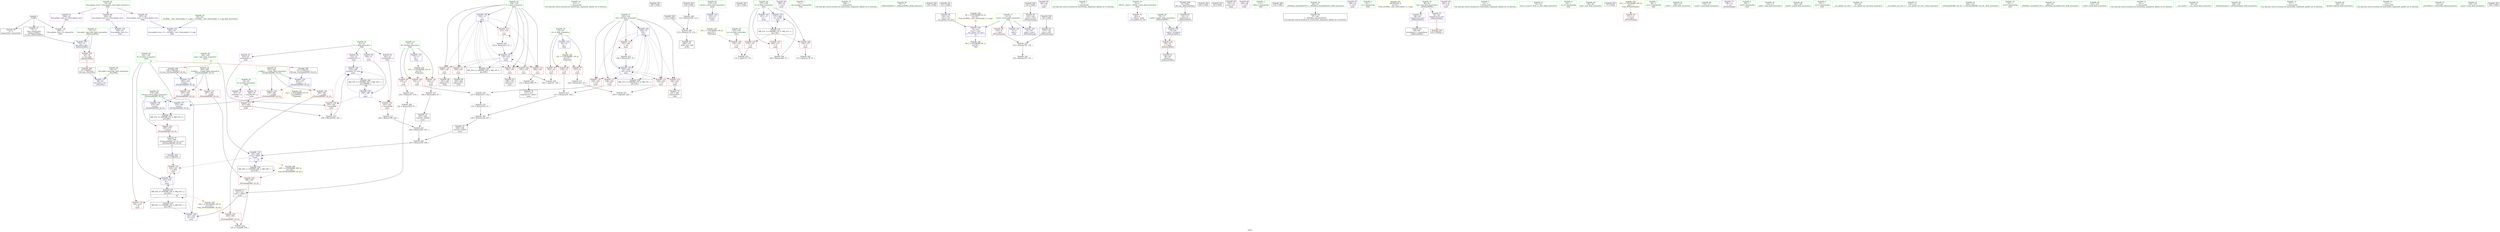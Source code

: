 digraph "SVFG" {
	label="SVFG";

	Node0x55ac16f78720 [shape=record,color=grey,label="{NodeID: 0\nNullPtr}"];
	Node0x55ac16f78720 -> Node0x55ac16f866f0[style=solid];
	Node0x55ac16f78720 -> Node0x55ac16f867f0[style=solid];
	Node0x55ac16f78720 -> Node0x55ac16f8b9f0[style=solid];
	Node0x55ac16f85060 [shape=record,color=red,label="{NodeID: 97\n227\<--14\n\<--A\nmain\n}"];
	Node0x55ac16f85060 -> Node0x55ac16f91670[style=solid];
	Node0x55ac16f82f70 [shape=record,color=green,label="{NodeID: 14\n137\<--1\n\<--dummyObj\nCan only get source location for instruction, argument, global var or function.}"];
	Node0x55ac16f85bc0 [shape=record,color=red,label="{NodeID: 111\n204\<--159\n\<--i\nmain\n}"];
	Node0x55ac16f85bc0 -> Node0x55ac16f871e0[style=solid];
	Node0x55ac16f83d70 [shape=record,color=green,label="{NodeID: 28\n66\<--67\nfmt.addr\<--fmt.addr_field_insensitive\n_Z3errPKcz\n}"];
	Node0x55ac16f83d70 -> Node0x55ac16f8baf0[style=solid];
	Node0x55ac16ce28d0 [shape=record,color=black,label="{NodeID: 291\n199 = PHI()\n}"];
	Node0x55ac16f908f0 [shape=record,color=grey,label="{NodeID: 208\n112 = Binary(109, 113, )\n}"];
	Node0x55ac16f908f0 -> Node0x55ac16f905f0[style=solid];
	Node0x55ac16f8b010 [shape=record,color=red,label="{NodeID: 125\n289\<--281\n\<--__a.addr\n_ZSt3minIdERKT_S2_S2_\n}"];
	Node0x55ac16f8b010 -> Node0x55ac16f8b420[style=solid];
	Node0x55ac16f84ab0 [shape=record,color=green,label="{NodeID: 42\n153\<--154\nretval\<--retval_field_insensitive\nmain\n}"];
	Node0x55ac16f84ab0 -> Node0x55ac16f8bf00[style=solid];
	Node0x55ac16fac2a0 [shape=record,color=black,label="{NodeID: 305\n181 = PHI()\n}"];
	Node0x55ac16f91df0 [shape=record,color=grey,label="{NodeID: 222\n249 = Binary(239, 248, )\n}"];
	Node0x55ac16f91df0 -> Node0x55ac16f8c580[style=solid];
	Node0x55ac16f8bc90 [shape=record,color=blue,label="{NodeID: 139\n78\<--75\nfmt.addr\<--fmt\n_Z6AssertbPKcz\n}"];
	Node0x55ac16f8bc90 -> Node0x55ac16f85540[style=dashed];
	Node0x55ac16f866f0 [shape=record,color=black,label="{NodeID: 56\n2\<--3\ndummyVal\<--dummyVal\n}"];
	Node0x55ac16f9b6c0 [shape=record,color=black,label="{NodeID: 236\nMR_23V_2 = PHI(MR_23V_4, MR_23V_1, )\npts\{160 \}\n}"];
	Node0x55ac16f9b6c0 -> Node0x55ac16f8c170[style=dashed];
	Node0x55ac16f8c7f0 [shape=record,color=blue,label="{NodeID: 153\n157\<--266\ntt\<--inc38\nmain\n}"];
	Node0x55ac16f8c7f0 -> Node0x55ac16f9b1c0[style=dashed];
	Node0x55ac16f872b0 [shape=record,color=black,label="{NodeID: 70\n211\<--210\nidxprom12\<--add11\nmain\n}"];
	Node0x55ac16f87e10 [shape=record,color=purple,label="{NodeID: 84\n168\<--24\n\<--.str.2\nmain\n}"];
	Node0x55ac16f7a5d0 [shape=record,color=green,label="{NodeID: 1\n7\<--1\n__dso_handle\<--dummyObj\nGlob }"];
	Node0x55ac16f85130 [shape=record,color=red,label="{NodeID: 98\n235\<--14\n\<--A\nmain\n}"];
	Node0x55ac16f85130 -> Node0x55ac16f911f0[style=solid];
	Node0x55ac16f83070 [shape=record,color=green,label="{NodeID: 15\n188\<--1\n\<--dummyObj\nCan only get source location for instruction, argument, global var or function.}"];
	Node0x55ac16f85c90 [shape=record,color=red,label="{NodeID: 112\n209\<--159\n\<--i\nmain\n}"];
	Node0x55ac16f85c90 -> Node0x55ac16f91af0[style=solid];
	Node0x55ac16f83e40 [shape=record,color=green,label="{NodeID: 29\n70\<--71\n_Z6AssertbPKcz\<--_Z6AssertbPKcz_field_insensitive\n}"];
	Node0x55ac16faafa0 [shape=record,color=black,label="{NodeID: 292\n251 = PHI(276, )\n}"];
	Node0x55ac16faafa0 -> Node0x55ac16f8ae70[style=solid];
	Node0x55ac16f90a70 [shape=record,color=grey,label="{NodeID: 209\n221 = Binary(220, 97, )\n}"];
	Node0x55ac16f90a70 -> Node0x55ac16f87380[style=solid];
	Node0x55ac16f8b0e0 [shape=record,color=red,label="{NodeID: 126\n296\<--281\n\<--__a.addr\n_ZSt3minIdERKT_S2_S2_\n}"];
	Node0x55ac16f8b0e0 -> Node0x55ac16f8cb30[style=solid];
	Node0x55ac16f84b80 [shape=record,color=green,label="{NodeID: 43\n155\<--156\ntn\<--tn_field_insensitive\nmain\n}"];
	Node0x55ac16f84b80 -> Node0x55ac16f85610[style=solid];
	Node0x55ac16fac370 [shape=record,color=black,label="{NodeID: 306\n185 = PHI()\n}"];
	Node0x55ac16f91f70 [shape=record,color=grey,label="{NodeID: 223\n135 = Binary(133, 134, )\n}"];
	Node0x55ac16f91f70 -> Node0x55ac16f920f0[style=solid];
	Node0x55ac16f8bd60 [shape=record,color=blue,label="{NodeID: 140\n8\<--124\nstart\<--conv\n__cxx_global_var_init.1\n|{<s0>19}}"];
	Node0x55ac16f8bd60:s0 -> Node0x55ac16fa1a70[style=dashed,color=blue];
	Node0x55ac16f867f0 [shape=record,color=black,label="{NodeID: 57\n75\<--3\nfmt\<--dummyVal\n_Z6AssertbPKcz\n1st arg _Z6AssertbPKcz }"];
	Node0x55ac16f867f0 -> Node0x55ac16f8bc90[style=solid];
	Node0x55ac16f9bbc0 [shape=record,color=black,label="{NodeID: 237\nMR_25V_2 = PHI(MR_25V_4, MR_25V_1, )\npts\{162 \}\n}"];
	Node0x55ac16f9bbc0 -> Node0x55ac16f8c3e0[style=dashed];
	Node0x55ac16f8c8c0 [shape=record,color=blue,label="{NodeID: 154\n281\<--277\n__a.addr\<--__a\n_ZSt3minIdERKT_S2_S2_\n}"];
	Node0x55ac16f8c8c0 -> Node0x55ac16f8b010[style=dashed];
	Node0x55ac16f8c8c0 -> Node0x55ac16f8b0e0[style=dashed];
	Node0x55ac16f87380 [shape=record,color=black,label="{NodeID: 71\n222\<--221\nconv\<--add15\nmain\n}"];
	Node0x55ac16f87380 -> Node0x55ac16f8c3e0[style=solid];
	Node0x55ac16f9e2f0 [shape=record,color=yellow,style=double,label="{NodeID: 251\n31V_1 = ENCHI(MR_31V_0)\npts\{200000 \}\nFun[main]}"];
	Node0x55ac16f9e2f0 -> Node0x55ac16f8acd0[style=dashed];
	Node0x55ac16f87ee0 [shape=record,color=purple,label="{NodeID: 85\n180\<--26\n\<--.str.3\nmain\n}"];
	Node0x55ac16f81ea0 [shape=record,color=green,label="{NodeID: 2\n9\<--1\n\<--dummyObj\nCan only get source location for instruction, argument, global var or function.}"];
	Node0x55ac16f85200 [shape=record,color=red,label="{NodeID: 99\n219\<--17\n\<--B\nmain\n}"];
	Node0x55ac16f85200 -> Node0x55ac16f90bf0[style=solid];
	Node0x55ac16f83170 [shape=record,color=green,label="{NodeID: 16\n4\<--6\n_ZStL8__ioinit\<--_ZStL8__ioinit_field_insensitive\nGlob }"];
	Node0x55ac16f83170 -> Node0x55ac16f87790[style=solid];
	Node0x55ac16f85d60 [shape=record,color=red,label="{NodeID: 113\n215\<--159\n\<--i\nmain\n}"];
	Node0x55ac16f85d60 -> Node0x55ac16f90770[style=solid];
	Node0x55ac16f83f40 [shape=record,color=green,label="{NodeID: 30\n76\<--77\nf.addr\<--f.addr_field_insensitive\n_Z6AssertbPKcz\n}"];
	Node0x55ac16f83f40 -> Node0x55ac16f85470[style=solid];
	Node0x55ac16f83f40 -> Node0x55ac16f8bbc0[style=solid];
	Node0x55ac16fab190 [shape=record,color=black,label="{NodeID: 293\n263 = PHI()\n}"];
	Node0x55ac16f90bf0 [shape=record,color=grey,label="{NodeID: 210\n220 = Binary(97, 219, )\n}"];
	Node0x55ac16f90bf0 -> Node0x55ac16f90a70[style=solid];
	Node0x55ac16f8b1b0 [shape=record,color=red,label="{NodeID: 127\n287\<--283\n\<--__b.addr\n_ZSt3minIdERKT_S2_S2_\n}"];
	Node0x55ac16f8b1b0 -> Node0x55ac16f8b350[style=solid];
	Node0x55ac16f84c50 [shape=record,color=green,label="{NodeID: 44\n157\<--158\ntt\<--tt_field_insensitive\nmain\n}"];
	Node0x55ac16f84c50 -> Node0x55ac16f856e0[style=solid];
	Node0x55ac16f84c50 -> Node0x55ac16f857b0[style=solid];
	Node0x55ac16f84c50 -> Node0x55ac16f85880[style=solid];
	Node0x55ac16f84c50 -> Node0x55ac16f8bfd0[style=solid];
	Node0x55ac16f84c50 -> Node0x55ac16f8c7f0[style=solid];
	Node0x55ac16fac470 [shape=record,color=black,label="{NodeID: 307\n46 = PHI()\n}"];
	Node0x55ac16f920f0 [shape=record,color=grey,label="{NodeID: 224\n136 = Binary(135, 137, )\n}"];
	Node0x55ac16f8be30 [shape=record,color=blue,label="{NodeID: 141\n8\<--143\nstart\<--conv3\n_Z9TimeStampv\n}"];
	Node0x55ac16f868c0 [shape=record,color=black,label="{NodeID: 58\n152\<--15\nmain_ret\<--\nmain\n}"];
	Node0x55ac16f9c0c0 [shape=record,color=black,label="{NodeID: 238\nMR_27V_2 = PHI(MR_27V_4, MR_27V_1, )\npts\{164 \}\n}"];
	Node0x55ac16f9c0c0 -> Node0x55ac16f8c4b0[style=dashed];
	Node0x55ac16f8c990 [shape=record,color=blue,label="{NodeID: 155\n283\<--278\n__b.addr\<--__b\n_ZSt3minIdERKT_S2_S2_\n}"];
	Node0x55ac16f8c990 -> Node0x55ac16f8b1b0[style=dashed];
	Node0x55ac16f8c990 -> Node0x55ac16f8b280[style=dashed];
	Node0x55ac16f87450 [shape=record,color=black,label="{NodeID: 72\n239\<--238\nconv24\<--add23\nmain\n}"];
	Node0x55ac16f87450 -> Node0x55ac16f91df0[style=solid];
	Node0x55ac16f87fb0 [shape=record,color=purple,label="{NodeID: 86\n184\<--28\n\<--.str.4\nmain\n}"];
	Node0x55ac16f81f30 [shape=record,color=green,label="{NodeID: 3\n11\<--1\nstderr\<--dummyObj\nGlob }"];
	Node0x55ac16f852d0 [shape=record,color=red,label="{NodeID: 100\n231\<--17\n\<--B\nmain\n}"];
	Node0x55ac16f852d0 -> Node0x55ac16f917f0[style=solid];
	Node0x55ac16f83270 [shape=record,color=green,label="{NodeID: 17\n8\<--10\nstart\<--start_field_insensitive\nGlob }"];
	Node0x55ac16f83270 -> Node0x55ac16f886c0[style=solid];
	Node0x55ac16f83270 -> Node0x55ac16f8b4f0[style=solid];
	Node0x55ac16f83270 -> Node0x55ac16f8bd60[style=solid];
	Node0x55ac16f83270 -> Node0x55ac16f8be30[style=solid];
	Node0x55ac16f85e30 [shape=record,color=red,label="{NodeID: 114\n261\<--161\n\<--R\nmain\n}"];
	Node0x55ac16f84010 [shape=record,color=green,label="{NodeID: 31\n78\<--79\nfmt.addr\<--fmt.addr_field_insensitive\n_Z6AssertbPKcz\n}"];
	Node0x55ac16f84010 -> Node0x55ac16f85540[style=solid];
	Node0x55ac16f84010 -> Node0x55ac16f8bc90[style=solid];
	Node0x55ac16fab260 [shape=record,color=black,label="{NodeID: 294\n65 = PHI(93, )\n0th arg _Z3errPKcz }"];
	Node0x55ac16fab260 -> Node0x55ac16f8baf0[style=solid];
	Node0x55ac16f90d70 [shape=record,color=grey,label="{NodeID: 211\n244 = Binary(188, 243, )\n}"];
	Node0x55ac16f90d70 -> Node0x55ac16f91c70[style=solid];
	Node0x55ac16f8b280 [shape=record,color=red,label="{NodeID: 128\n293\<--283\n\<--__b.addr\n_ZSt3minIdERKT_S2_S2_\n}"];
	Node0x55ac16f8b280 -> Node0x55ac16f8ca60[style=solid];
	Node0x55ac16f84d20 [shape=record,color=green,label="{NodeID: 45\n159\<--160\ni\<--i_field_insensitive\nmain\n}"];
	Node0x55ac16f84d20 -> Node0x55ac16f85950[style=solid];
	Node0x55ac16f84d20 -> Node0x55ac16f85a20[style=solid];
	Node0x55ac16f84d20 -> Node0x55ac16f85af0[style=solid];
	Node0x55ac16f84d20 -> Node0x55ac16f85bc0[style=solid];
	Node0x55ac16f84d20 -> Node0x55ac16f85c90[style=solid];
	Node0x55ac16f84d20 -> Node0x55ac16f85d60[style=solid];
	Node0x55ac16f84d20 -> Node0x55ac16f8c170[style=solid];
	Node0x55ac16f84d20 -> Node0x55ac16f8c310[style=solid];
	Node0x55ac16fac570 [shape=record,color=black,label="{NodeID: 308\n139 = PHI()\n}"];
	Node0x55ac16f92270 [shape=record,color=grey,label="{NodeID: 225\n176 = cmp(174, 175, )\n}"];
	Node0x55ac16f8bf00 [shape=record,color=blue,label="{NodeID: 142\n153\<--15\nretval\<--\nmain\n}"];
	Node0x55ac16f86990 [shape=record,color=black,label="{NodeID: 59\n47\<--48\n\<--_ZNSt8ios_base4InitD1Ev\nCan only get source location for instruction, argument, global var or function.}"];
	Node0x55ac16f9c5c0 [shape=record,color=black,label="{NodeID: 239\nMR_29V_2 = PHI(MR_29V_3, MR_29V_1, )\npts\{166 \}\n}"];
	Node0x55ac16f9c5c0 -> Node0x55ac16f8c580[style=dashed];
	Node0x55ac16f9c5c0 -> Node0x55ac16f9c5c0[style=dashed];
	Node0x55ac16f8ca60 [shape=record,color=blue,label="{NodeID: 156\n279\<--293\nretval\<--\n_ZSt3minIdERKT_S2_S2_\n}"];
	Node0x55ac16f8ca60 -> Node0x55ac16f9acc0[style=dashed];
	Node0x55ac16f87520 [shape=record,color=black,label="{NodeID: 73\n241\<--240\nidxprom25\<--\nmain\n}"];
	Node0x55ac16f88080 [shape=record,color=purple,label="{NodeID: 87\n198\<--30\n\<--.str.5\nmain\n}"];
	Node0x55ac16f81fc0 [shape=record,color=green,label="{NodeID: 4\n12\<--1\n.str\<--dummyObj\nGlob }"];
	Node0x55ac16f853a0 [shape=record,color=red,label="{NodeID: 101\n245\<--17\n\<--B\nmain\n}"];
	Node0x55ac16f853a0 -> Node0x55ac16f91070[style=solid];
	Node0x55ac16f83370 [shape=record,color=green,label="{NodeID: 18\n14\<--16\nA\<--A_field_insensitive\nGlob }"];
	Node0x55ac16f83370 -> Node0x55ac16f84f90[style=solid];
	Node0x55ac16f83370 -> Node0x55ac16f85060[style=solid];
	Node0x55ac16f83370 -> Node0x55ac16f85130[style=solid];
	Node0x55ac16f83370 -> Node0x55ac16f8b5f0[style=solid];
	Node0x55ac16fa1130 [shape=record,color=yellow,style=double,label="{NodeID: 281\nRETMU(8V_2)\npts\{10 \}\nFun[_GLOBAL__sub_I_Burunduk1_0_1.cpp]}"];
	Node0x55ac16f85f00 [shape=record,color=red,label="{NodeID: 115\n226\<--163\n\<--i16\nmain\n}"];
	Node0x55ac16f85f00 -> Node0x55ac16f92570[style=solid];
	Node0x55ac16f840e0 [shape=record,color=green,label="{NodeID: 32\n80\<--81\nlist\<--list_field_insensitive\n_Z6AssertbPKcz\n}"];
	Node0x55ac16f840e0 -> Node0x55ac16f88520[style=solid];
	Node0x55ac16f840e0 -> Node0x55ac16f885f0[style=solid];
	Node0x55ac16fab390 [shape=record,color=black,label="{NodeID: 295\n64 = PHI(94, )\n}"];
	Node0x55ac16f90ef0 [shape=record,color=grey,label="{NodeID: 212\n208 = Binary(203, 207, )\n}"];
	Node0x55ac16f90ef0 -> Node0x55ac16f8c240[style=solid];
	Node0x55ac16f8b350 [shape=record,color=red,label="{NodeID: 129\n288\<--287\n\<--\n_ZSt3minIdERKT_S2_S2_\n}"];
	Node0x55ac16f8b350 -> Node0x55ac16f926f0[style=solid];
	Node0x55ac16f84df0 [shape=record,color=green,label="{NodeID: 46\n161\<--162\nR\<--R_field_insensitive\nmain\n|{|<s3>16}}"];
	Node0x55ac16f84df0 -> Node0x55ac16f85e30[style=solid];
	Node0x55ac16f84df0 -> Node0x55ac16f8c3e0[style=solid];
	Node0x55ac16f84df0 -> Node0x55ac16f8c650[style=solid];
	Node0x55ac16f84df0:s3 -> Node0x55ac16fab640[style=solid,color=red];
	Node0x55ac16fac6c0 [shape=record,color=black,label="{NodeID: 309\n142 = PHI()\n}"];
	Node0x55ac16fac6c0 -> Node0x55ac16f86f70[style=solid];
	Node0x55ac16f923f0 [shape=record,color=grey,label="{NodeID: 226\n193 = cmp(191, 192, )\n}"];
	Node0x55ac16f8bfd0 [shape=record,color=blue,label="{NodeID: 143\n157\<--15\ntt\<--\nmain\n}"];
	Node0x55ac16f8bfd0 -> Node0x55ac16f9b1c0[style=dashed];
	Node0x55ac16f86a90 [shape=record,color=black,label="{NodeID: 60\n82\<--74\nfrombool\<--f\n_Z6AssertbPKcz\n}"];
	Node0x55ac16f86a90 -> Node0x55ac16f8bbc0[style=solid];
	Node0x55ac16f9cac0 [shape=record,color=black,label="{NodeID: 240\nMR_33V_2 = PHI(MR_33V_4, MR_33V_1, )\npts\{230000 \}\n}"];
	Node0x55ac16f9cac0 -> Node0x55ac16f8c0a0[style=dashed];
	Node0x55ac16f8cb30 [shape=record,color=blue,label="{NodeID: 157\n279\<--296\nretval\<--\n_ZSt3minIdERKT_S2_S2_\n}"];
	Node0x55ac16f8cb30 -> Node0x55ac16f9acc0[style=dashed];
	Node0x55ac16f875f0 [shape=record,color=black,label="{NodeID: 74\n247\<--246\nconv29\<--add28\nmain\n}"];
	Node0x55ac16f875f0 -> Node0x55ac16f91c70[style=solid];
	Node0x55ac16f88150 [shape=record,color=purple,label="{NodeID: 88\n262\<--32\n\<--.str.6\nmain\n}"];
	Node0x55ac16f82050 [shape=record,color=green,label="{NodeID: 5\n15\<--1\n\<--dummyObj\nCan only get source location for instruction, argument, global var or function.}"];
	Node0x55ac16f85470 [shape=record,color=red,label="{NodeID: 102\n85\<--76\n\<--f.addr\n_Z6AssertbPKcz\n}"];
	Node0x55ac16f85470 -> Node0x55ac16f86b60[style=solid];
	Node0x55ac16f83470 [shape=record,color=green,label="{NodeID: 19\n17\<--18\nB\<--B_field_insensitive\nGlob }"];
	Node0x55ac16f83470 -> Node0x55ac16f85200[style=solid];
	Node0x55ac16f83470 -> Node0x55ac16f852d0[style=solid];
	Node0x55ac16f83470 -> Node0x55ac16f853a0[style=solid];
	Node0x55ac16f83470 -> Node0x55ac16f8b6f0[style=solid];
	Node0x55ac16f8a8c0 [shape=record,color=red,label="{NodeID: 116\n232\<--163\n\<--i16\nmain\n}"];
	Node0x55ac16f8a8c0 -> Node0x55ac16f917f0[style=solid];
	Node0x55ac16f841b0 [shape=record,color=green,label="{NodeID: 33\n91\<--92\nllvm.va_start\<--llvm.va_start_field_insensitive\n}"];
	Node0x55ac16fab4a0 [shape=record,color=black,label="{NodeID: 296\n74 = PHI()\n0th arg _Z6AssertbPKcz }"];
	Node0x55ac16fab4a0 -> Node0x55ac16f86a90[style=solid];
	Node0x55ac16f91070 [shape=record,color=grey,label="{NodeID: 213\n246 = Binary(245, 97, )\n}"];
	Node0x55ac16f91070 -> Node0x55ac16f875f0[style=solid];
	Node0x55ac16f8b420 [shape=record,color=red,label="{NodeID: 130\n290\<--289\n\<--\n_ZSt3minIdERKT_S2_S2_\n}"];
	Node0x55ac16f8b420 -> Node0x55ac16f926f0[style=solid];
	Node0x55ac16f84ec0 [shape=record,color=green,label="{NodeID: 47\n163\<--164\ni16\<--i16_field_insensitive\nmain\n}"];
	Node0x55ac16f84ec0 -> Node0x55ac16f85f00[style=solid];
	Node0x55ac16f84ec0 -> Node0x55ac16f8a8c0[style=solid];
	Node0x55ac16f84ec0 -> Node0x55ac16f8a990[style=solid];
	Node0x55ac16f84ec0 -> Node0x55ac16f8aa60[style=solid];
	Node0x55ac16f84ec0 -> Node0x55ac16f8ab30[style=solid];
	Node0x55ac16f84ec0 -> Node0x55ac16f8c4b0[style=solid];
	Node0x55ac16f84ec0 -> Node0x55ac16f8c720[style=solid];
	Node0x55ac16f92570 [shape=record,color=grey,label="{NodeID: 227\n229 = cmp(226, 228, )\n}"];
	Node0x55ac16f8c0a0 [shape=record,color=blue,label="{NodeID: 144\n186\<--188\n\<--\nmain\n}"];
	Node0x55ac16f8c0a0 -> Node0x55ac16f8ac00[style=dashed];
	Node0x55ac16f8c0a0 -> Node0x55ac16f8ada0[style=dashed];
	Node0x55ac16f8c0a0 -> Node0x55ac16f8c240[style=dashed];
	Node0x55ac16f8c0a0 -> Node0x55ac16f9cac0[style=dashed];
	Node0x55ac16f86b60 [shape=record,color=black,label="{NodeID: 61\n86\<--85\ntobool\<--\n_Z6AssertbPKcz\n}"];
	Node0x55ac16f876c0 [shape=record,color=black,label="{NodeID: 75\n276\<--299\n_ZSt3minIdERKT_S2_S2__ret\<--\n_ZSt3minIdERKT_S2_S2_\n|{<s0>16}}"];
	Node0x55ac16f876c0:s0 -> Node0x55ac16faafa0[style=solid,color=blue];
	Node0x55ac16f88220 [shape=record,color=purple,label="{NodeID: 89\n306\<--34\nllvm.global_ctors_0\<--llvm.global_ctors\nGlob }"];
	Node0x55ac16f88220 -> Node0x55ac16f8b7f0[style=solid];
	Node0x55ac16f82890 [shape=record,color=green,label="{NodeID: 6\n24\<--1\n.str.2\<--dummyObj\nGlob }"];
	Node0x55ac16f85540 [shape=record,color=red,label="{NodeID: 103\n93\<--78\n\<--fmt.addr\n_Z6AssertbPKcz\n|{<s0>4}}"];
	Node0x55ac16f85540:s0 -> Node0x55ac16fab260[style=solid,color=red];
	Node0x55ac16f83570 [shape=record,color=green,label="{NodeID: 20\n19\<--20\np\<--p_field_insensitive\nGlob }"];
	Node0x55ac16f83570 -> Node0x55ac16f87930[style=solid];
	Node0x55ac16f83570 -> Node0x55ac16f87a00[style=solid];
	Node0x55ac16f8a990 [shape=record,color=red,label="{NodeID: 117\n236\<--163\n\<--i16\nmain\n}"];
	Node0x55ac16f8a990 -> Node0x55ac16f911f0[style=solid];
	Node0x55ac16f842b0 [shape=record,color=green,label="{NodeID: 34\n98\<--99\nexit\<--exit_field_insensitive\n}"];
	Node0x55ac16fab570 [shape=record,color=black,label="{NodeID: 297\n73 = PHI()\n}"];
	Node0x55ac16f911f0 [shape=record,color=grey,label="{NodeID: 214\n237 = Binary(235, 236, )\n}"];
	Node0x55ac16f911f0 -> Node0x55ac16f914f0[style=solid];
	Node0x55ac16f8b4f0 [shape=record,color=blue,label="{NodeID: 131\n8\<--9\nstart\<--\nGlob }"];
	Node0x55ac16f85fb0 [shape=record,color=green,label="{NodeID: 48\n165\<--166\ntmp\<--tmp_field_insensitive\nmain\n|{|<s1>16}}"];
	Node0x55ac16f85fb0 -> Node0x55ac16f8c580[style=solid];
	Node0x55ac16f85fb0:s1 -> Node0x55ac16fab810[style=solid,color=red];
	Node0x55ac16f926f0 [shape=record,color=grey,label="{NodeID: 228\n291 = cmp(288, 290, )\n}"];
	Node0x55ac16f8c170 [shape=record,color=blue,label="{NodeID: 145\n159\<--15\ni\<--\nmain\n}"];
	Node0x55ac16f8c170 -> Node0x55ac16f85950[style=dashed];
	Node0x55ac16f8c170 -> Node0x55ac16f85a20[style=dashed];
	Node0x55ac16f8c170 -> Node0x55ac16f85af0[style=dashed];
	Node0x55ac16f8c170 -> Node0x55ac16f85bc0[style=dashed];
	Node0x55ac16f8c170 -> Node0x55ac16f85c90[style=dashed];
	Node0x55ac16f8c170 -> Node0x55ac16f85d60[style=dashed];
	Node0x55ac16f8c170 -> Node0x55ac16f8c310[style=dashed];
	Node0x55ac16f8c170 -> Node0x55ac16f9b6c0[style=dashed];
	Node0x55ac16f86c30 [shape=record,color=black,label="{NodeID: 62\n89\<--88\narraydecay1\<--arraydecay\n_Z6AssertbPKcz\n}"];
	Node0x55ac16f9dae0 [shape=record,color=yellow,style=double,label="{NodeID: 242\n13V_1 = ENCHI(MR_13V_0)\npts\{16 \}\nFun[main]}"];
	Node0x55ac16f9dae0 -> Node0x55ac16f84f90[style=dashed];
	Node0x55ac16f9dae0 -> Node0x55ac16f85060[style=dashed];
	Node0x55ac16f9dae0 -> Node0x55ac16f85130[style=dashed];
	Node0x55ac16f87790 [shape=record,color=purple,label="{NodeID: 76\n45\<--4\n\<--_ZStL8__ioinit\n__cxx_global_var_init\n}"];
	Node0x55ac16f9efc0 [shape=record,color=yellow,style=double,label="{NodeID: 256\n10V_1 = ENCHI(MR_10V_0)\npts\{1 \}\nFun[_Z9TimeStampv]}"];
	Node0x55ac16f9efc0 -> Node0x55ac16f88790[style=dashed];
	Node0x55ac16f88320 [shape=record,color=purple,label="{NodeID: 90\n307\<--34\nllvm.global_ctors_1\<--llvm.global_ctors\nGlob }"];
	Node0x55ac16f88320 -> Node0x55ac16f8b8f0[style=solid];
	Node0x55ac16f82920 [shape=record,color=green,label="{NodeID: 7\n26\<--1\n.str.3\<--dummyObj\nGlob }"];
	Node0x55ac16f85610 [shape=record,color=red,label="{NodeID: 104\n175\<--155\n\<--tn\nmain\n}"];
	Node0x55ac16f85610 -> Node0x55ac16f92270[style=solid];
	Node0x55ac16f83670 [shape=record,color=green,label="{NodeID: 21\n21\<--23\ns\<--s_field_insensitive\nGlob }"];
	Node0x55ac16f83670 -> Node0x55ac16f87ad0[style=solid];
	Node0x55ac16f83670 -> Node0x55ac16f87ba0[style=solid];
	Node0x55ac16f83670 -> Node0x55ac16f87c70[style=solid];
	Node0x55ac16f83670 -> Node0x55ac16f87d40[style=solid];
	Node0x55ac16f8aa60 [shape=record,color=red,label="{NodeID: 118\n240\<--163\n\<--i16\nmain\n}"];
	Node0x55ac16f8aa60 -> Node0x55ac16f87520[style=solid];
	Node0x55ac16f843b0 [shape=record,color=green,label="{NodeID: 35\n106\<--107\n_Z1Rv\<--_Z1Rv_field_insensitive\n}"];
	Node0x55ac16fab640 [shape=record,color=black,label="{NodeID: 298\n277 = PHI(161, )\n0th arg _ZSt3minIdERKT_S2_S2_ }"];
	Node0x55ac16fab640 -> Node0x55ac16f8c8c0[style=solid];
	Node0x55ac16f91370 [shape=record,color=grey,label="{NodeID: 215\n258 = Binary(257, 97, )\n}"];
	Node0x55ac16f91370 -> Node0x55ac16f8c720[style=solid];
	Node0x55ac16f8b5f0 [shape=record,color=blue,label="{NodeID: 132\n14\<--15\nA\<--\nGlob }"];
	Node0x55ac16f8b5f0 -> Node0x55ac16f9dae0[style=dashed];
	Node0x55ac16f86080 [shape=record,color=green,label="{NodeID: 49\n170\<--171\nscanf\<--scanf_field_insensitive\n}"];
	Node0x55ac16f8c240 [shape=record,color=blue,label="{NodeID: 146\n212\<--208\narrayidx13\<--mul\nmain\n}"];
	Node0x55ac16f8c240 -> Node0x55ac16f8ac00[style=dashed];
	Node0x55ac16f8c240 -> Node0x55ac16f8ada0[style=dashed];
	Node0x55ac16f8c240 -> Node0x55ac16f8c240[style=dashed];
	Node0x55ac16f8c240 -> Node0x55ac16f9cac0[style=dashed];
	Node0x55ac16f86d00 [shape=record,color=black,label="{NodeID: 63\n108\<--115\n_Z1Rv_ret\<--add\n_Z1Rv\n}"];
	Node0x55ac16f9dbf0 [shape=record,color=yellow,style=double,label="{NodeID: 243\n15V_1 = ENCHI(MR_15V_0)\npts\{18 \}\nFun[main]}"];
	Node0x55ac16f9dbf0 -> Node0x55ac16f85200[style=dashed];
	Node0x55ac16f9dbf0 -> Node0x55ac16f852d0[style=dashed];
	Node0x55ac16f9dbf0 -> Node0x55ac16f853a0[style=dashed];
	Node0x55ac16f87860 [shape=record,color=purple,label="{NodeID: 77\n138\<--12\n\<--.str\n_Z9TimeStampv\n}"];
	Node0x55ac16f88420 [shape=record,color=purple,label="{NodeID: 91\n308\<--34\nllvm.global_ctors_2\<--llvm.global_ctors\nGlob }"];
	Node0x55ac16f88420 -> Node0x55ac16f8b9f0[style=solid];
	Node0x55ac16f829b0 [shape=record,color=green,label="{NodeID: 8\n28\<--1\n.str.4\<--dummyObj\nGlob }"];
	Node0x55ac16f856e0 [shape=record,color=red,label="{NodeID: 105\n174\<--157\n\<--tt\nmain\n}"];
	Node0x55ac16f856e0 -> Node0x55ac16f92270[style=solid];
	Node0x55ac16f83770 [shape=record,color=green,label="{NodeID: 22\n34\<--38\nllvm.global_ctors\<--llvm.global_ctors_field_insensitive\nGlob }"];
	Node0x55ac16f83770 -> Node0x55ac16f88220[style=solid];
	Node0x55ac16f83770 -> Node0x55ac16f88320[style=solid];
	Node0x55ac16f83770 -> Node0x55ac16f88420[style=solid];
	Node0x55ac16f8ab30 [shape=record,color=red,label="{NodeID: 119\n257\<--163\n\<--i16\nmain\n}"];
	Node0x55ac16f8ab30 -> Node0x55ac16f91370[style=solid];
	Node0x55ac16f844b0 [shape=record,color=green,label="{NodeID: 36\n110\<--111\nrand\<--rand_field_insensitive\n}"];
	Node0x55ac16fab810 [shape=record,color=black,label="{NodeID: 299\n278 = PHI(165, )\n1st arg _ZSt3minIdERKT_S2_S2_ }"];
	Node0x55ac16fab810 -> Node0x55ac16f8c990[style=solid];
	Node0x55ac16f914f0 [shape=record,color=grey,label="{NodeID: 216\n238 = Binary(234, 237, )\n}"];
	Node0x55ac16f914f0 -> Node0x55ac16f87450[style=solid];
	Node0x55ac16f8b6f0 [shape=record,color=blue,label="{NodeID: 133\n17\<--15\nB\<--\nGlob }"];
	Node0x55ac16f8b6f0 -> Node0x55ac16f9dbf0[style=dashed];
	Node0x55ac16f86180 [shape=record,color=green,label="{NodeID: 50\n182\<--183\nprintf\<--printf_field_insensitive\n}"];
	Node0x55ac16f8c310 [shape=record,color=blue,label="{NodeID: 147\n159\<--216\ni\<--inc\nmain\n}"];
	Node0x55ac16f8c310 -> Node0x55ac16f85950[style=dashed];
	Node0x55ac16f8c310 -> Node0x55ac16f85a20[style=dashed];
	Node0x55ac16f8c310 -> Node0x55ac16f85af0[style=dashed];
	Node0x55ac16f8c310 -> Node0x55ac16f85bc0[style=dashed];
	Node0x55ac16f8c310 -> Node0x55ac16f85c90[style=dashed];
	Node0x55ac16f8c310 -> Node0x55ac16f85d60[style=dashed];
	Node0x55ac16f8c310 -> Node0x55ac16f8c310[style=dashed];
	Node0x55ac16f8c310 -> Node0x55ac16f9b6c0[style=dashed];
	Node0x55ac16f86dd0 [shape=record,color=black,label="{NodeID: 64\n124\<--121\nconv\<--call\n__cxx_global_var_init.1\n}"];
	Node0x55ac16f86dd0 -> Node0x55ac16f8bd60[style=solid];
	Node0x55ac16f87930 [shape=record,color=purple,label="{NodeID: 78\n197\<--19\narrayidx\<--p\nmain\n}"];
	Node0x55ac16f9f1b0 [shape=record,color=yellow,style=double,label="{NodeID: 258\n8V_1 = ENCHI(MR_8V_0)\npts\{10 \}\nFun[_GLOBAL__sub_I_Burunduk1_0_1.cpp]|{<s0>19}}"];
	Node0x55ac16f9f1b0:s0 -> Node0x55ac16f8bd60[style=dashed,color=red];
	Node0x55ac16f88520 [shape=record,color=purple,label="{NodeID: 92\n88\<--80\narraydecay\<--list\n_Z6AssertbPKcz\n}"];
	Node0x55ac16f88520 -> Node0x55ac16f86c30[style=solid];
	Node0x55ac16f82a70 [shape=record,color=green,label="{NodeID: 9\n30\<--1\n.str.5\<--dummyObj\nGlob }"];
	Node0x55ac16f857b0 [shape=record,color=red,label="{NodeID: 106\n178\<--157\n\<--tt\nmain\n}"];
	Node0x55ac16f857b0 -> Node0x55ac16f89780[style=solid];
	Node0x55ac16f83870 [shape=record,color=green,label="{NodeID: 23\n39\<--40\n__cxx_global_var_init\<--__cxx_global_var_init_field_insensitive\n}"];
	Node0x55ac16f8ac00 [shape=record,color=red,label="{NodeID: 120\n203\<--202\n\<--arrayidx8\nmain\n}"];
	Node0x55ac16f8ac00 -> Node0x55ac16f90ef0[style=solid];
	Node0x55ac16f845b0 [shape=record,color=green,label="{NodeID: 37\n118\<--119\n__cxx_global_var_init.1\<--__cxx_global_var_init.1_field_insensitive\n}"];
	Node0x55ac16fabd70 [shape=record,color=black,label="{NodeID: 300\n132 = PHI()\n}"];
	Node0x55ac16fabd70 -> Node0x55ac16f86ea0[style=solid];
	Node0x55ac16f91670 [shape=record,color=grey,label="{NodeID: 217\n228 = Binary(227, 97, )\n}"];
	Node0x55ac16f91670 -> Node0x55ac16f92570[style=solid];
	Node0x55ac16f8b7f0 [shape=record,color=blue,label="{NodeID: 134\n306\<--35\nllvm.global_ctors_0\<--\nGlob }"];
	Node0x55ac16f86280 [shape=record,color=green,label="{NodeID: 51\n252\<--253\n_ZSt3minIdERKT_S2_S2_\<--_ZSt3minIdERKT_S2_S2__field_insensitive\n}"];
	Node0x55ac16f99dc0 [shape=record,color=black,label="{NodeID: 231\nMR_25V_4 = PHI(MR_25V_5, MR_25V_3, )\npts\{162 \}\n|{|<s4>16}}"];
	Node0x55ac16f99dc0 -> Node0x55ac16f85e30[style=dashed];
	Node0x55ac16f99dc0 -> Node0x55ac16f8ae70[style=dashed];
	Node0x55ac16f99dc0 -> Node0x55ac16f8c650[style=dashed];
	Node0x55ac16f99dc0 -> Node0x55ac16f9bbc0[style=dashed];
	Node0x55ac16f99dc0:s4 -> Node0x55ac16f9f2c0[style=dashed,color=red];
	Node0x55ac16f8c3e0 [shape=record,color=blue,label="{NodeID: 148\n161\<--222\nR\<--conv\nmain\n}"];
	Node0x55ac16f8c3e0 -> Node0x55ac16f99dc0[style=dashed];
	Node0x55ac16f86ea0 [shape=record,color=black,label="{NodeID: 65\n133\<--132\nconv\<--call\n_Z9TimeStampv\n}"];
	Node0x55ac16f86ea0 -> Node0x55ac16f91f70[style=solid];
	Node0x55ac16f9ddb0 [shape=record,color=yellow,style=double,label="{NodeID: 245\n19V_1 = ENCHI(MR_19V_0)\npts\{156 \}\nFun[main]}"];
	Node0x55ac16f9ddb0 -> Node0x55ac16f85610[style=dashed];
	Node0x55ac16f87a00 [shape=record,color=purple,label="{NodeID: 79\n206\<--19\narrayidx10\<--p\nmain\n}"];
	Node0x55ac16f87a00 -> Node0x55ac16f8acd0[style=solid];
	Node0x55ac16f9f2c0 [shape=record,color=yellow,style=double,label="{NodeID: 259\n25V_1 = ENCHI(MR_25V_0)\npts\{162 \}\nFun[_ZSt3minIdERKT_S2_S2_]}"];
	Node0x55ac16f9f2c0 -> Node0x55ac16f8b420[style=dashed];
	Node0x55ac16f885f0 [shape=record,color=purple,label="{NodeID: 93\n94\<--80\narraydecay2\<--list\n_Z6AssertbPKcz\n|{<s0>4}}"];
	Node0x55ac16f885f0:s0 -> Node0x55ac16fab390[style=solid,color=red];
	Node0x55ac16f82b70 [shape=record,color=green,label="{NodeID: 10\n32\<--1\n.str.6\<--dummyObj\nGlob }"];
	Node0x55ac16f85880 [shape=record,color=red,label="{NodeID: 107\n265\<--157\n\<--tt\nmain\n}"];
	Node0x55ac16f85880 -> Node0x55ac16f89600[style=solid];
	Node0x55ac16f83970 [shape=record,color=green,label="{NodeID: 24\n43\<--44\n_ZNSt8ios_base4InitC1Ev\<--_ZNSt8ios_base4InitC1Ev_field_insensitive\n}"];
	Node0x55ac16f89600 [shape=record,color=grey,label="{NodeID: 204\n266 = Binary(265, 97, )\n}"];
	Node0x55ac16f89600 -> Node0x55ac16f8c7f0[style=solid];
	Node0x55ac16f8acd0 [shape=record,color=red,label="{NodeID: 121\n207\<--206\n\<--arrayidx10\nmain\n}"];
	Node0x55ac16f8acd0 -> Node0x55ac16f90ef0[style=solid];
	Node0x55ac16f846b0 [shape=record,color=green,label="{NodeID: 38\n122\<--123\nclock\<--clock_field_insensitive\n}"];
	Node0x55ac16fabed0 [shape=record,color=black,label="{NodeID: 301\n121 = PHI()\n}"];
	Node0x55ac16fabed0 -> Node0x55ac16f86dd0[style=solid];
	Node0x55ac16f917f0 [shape=record,color=grey,label="{NodeID: 218\n233 = Binary(231, 232, )\n}"];
	Node0x55ac16f917f0 -> Node0x55ac16f91970[style=solid];
	Node0x55ac16f8b8f0 [shape=record,color=blue,label="{NodeID: 135\n307\<--36\nllvm.global_ctors_1\<--_GLOBAL__sub_I_Burunduk1_0_1.cpp\nGlob }"];
	Node0x55ac16f86380 [shape=record,color=green,label="{NodeID: 52\n279\<--280\nretval\<--retval_field_insensitive\n_ZSt3minIdERKT_S2_S2_\n}"];
	Node0x55ac16f86380 -> Node0x55ac16f8af40[style=solid];
	Node0x55ac16f86380 -> Node0x55ac16f8ca60[style=solid];
	Node0x55ac16f86380 -> Node0x55ac16f8cb30[style=solid];
	Node0x55ac16f8c4b0 [shape=record,color=blue,label="{NodeID: 149\n163\<--15\ni16\<--\nmain\n}"];
	Node0x55ac16f8c4b0 -> Node0x55ac16f85f00[style=dashed];
	Node0x55ac16f8c4b0 -> Node0x55ac16f8a8c0[style=dashed];
	Node0x55ac16f8c4b0 -> Node0x55ac16f8a990[style=dashed];
	Node0x55ac16f8c4b0 -> Node0x55ac16f8aa60[style=dashed];
	Node0x55ac16f8c4b0 -> Node0x55ac16f8ab30[style=dashed];
	Node0x55ac16f8c4b0 -> Node0x55ac16f8c720[style=dashed];
	Node0x55ac16f8c4b0 -> Node0x55ac16f9c0c0[style=dashed];
	Node0x55ac16f86f70 [shape=record,color=black,label="{NodeID: 66\n143\<--142\nconv3\<--call2\n_Z9TimeStampv\n}"];
	Node0x55ac16f86f70 -> Node0x55ac16f8be30[style=solid];
	Node0x55ac16f87ad0 [shape=record,color=purple,label="{NodeID: 80\n186\<--21\n\<--s\nmain\n}"];
	Node0x55ac16f87ad0 -> Node0x55ac16f8c0a0[style=solid];
	Node0x55ac16f9f3d0 [shape=record,color=yellow,style=double,label="{NodeID: 260\n29V_1 = ENCHI(MR_29V_0)\npts\{166 \}\nFun[_ZSt3minIdERKT_S2_S2_]}"];
	Node0x55ac16f9f3d0 -> Node0x55ac16f8b350[style=dashed];
	Node0x55ac16f886c0 [shape=record,color=red,label="{NodeID: 94\n134\<--8\n\<--start\n_Z9TimeStampv\n}"];
	Node0x55ac16f886c0 -> Node0x55ac16f91f70[style=solid];
	Node0x55ac16f82c70 [shape=record,color=green,label="{NodeID: 11\n35\<--1\n\<--dummyObj\nCan only get source location for instruction, argument, global var or function.}"];
	Node0x55ac16f85950 [shape=record,color=red,label="{NodeID: 108\n191\<--159\n\<--i\nmain\n}"];
	Node0x55ac16f85950 -> Node0x55ac16f923f0[style=solid];
	Node0x55ac16f83a70 [shape=record,color=green,label="{NodeID: 25\n49\<--50\n__cxa_atexit\<--__cxa_atexit_field_insensitive\n}"];
	Node0x55ac16f89780 [shape=record,color=grey,label="{NodeID: 205\n179 = Binary(178, 97, )\n}"];
	Node0x55ac16f8ada0 [shape=record,color=red,label="{NodeID: 122\n243\<--242\n\<--arrayidx26\nmain\n}"];
	Node0x55ac16f8ada0 -> Node0x55ac16f90d70[style=solid];
	Node0x55ac16f847b0 [shape=record,color=green,label="{NodeID: 39\n128\<--129\n_Z9TimeStampv\<--_Z9TimeStampv_field_insensitive\n}"];
	Node0x55ac16fabfd0 [shape=record,color=black,label="{NodeID: 302\n114 = PHI()\n}"];
	Node0x55ac16fabfd0 -> Node0x55ac16f905f0[style=solid];
	Node0x55ac16f91970 [shape=record,color=grey,label="{NodeID: 219\n234 = Binary(233, 97, )\n}"];
	Node0x55ac16f91970 -> Node0x55ac16f914f0[style=solid];
	Node0x55ac16f8b9f0 [shape=record,color=blue, style = dotted,label="{NodeID: 136\n308\<--3\nllvm.global_ctors_2\<--dummyVal\nGlob }"];
	Node0x55ac16f86450 [shape=record,color=green,label="{NodeID: 53\n281\<--282\n__a.addr\<--__a.addr_field_insensitive\n_ZSt3minIdERKT_S2_S2_\n}"];
	Node0x55ac16f86450 -> Node0x55ac16f8b010[style=solid];
	Node0x55ac16f86450 -> Node0x55ac16f8b0e0[style=solid];
	Node0x55ac16f86450 -> Node0x55ac16f8c8c0[style=solid];
	Node0x55ac16f8c580 [shape=record,color=blue,label="{NodeID: 150\n165\<--249\ntmp\<--add31\nmain\n|{|<s3>16}}"];
	Node0x55ac16f8c580 -> Node0x55ac16f8ae70[style=dashed];
	Node0x55ac16f8c580 -> Node0x55ac16f8c580[style=dashed];
	Node0x55ac16f8c580 -> Node0x55ac16f9c5c0[style=dashed];
	Node0x55ac16f8c580:s3 -> Node0x55ac16f9f3d0[style=dashed,color=red];
	Node0x55ac16f87040 [shape=record,color=black,label="{NodeID: 67\n196\<--195\nidxprom\<--\nmain\n}"];
	Node0x55ac16f87ba0 [shape=record,color=purple,label="{NodeID: 81\n202\<--21\narrayidx8\<--s\nmain\n}"];
	Node0x55ac16f87ba0 -> Node0x55ac16f8ac00[style=solid];
	Node0x55ac16f88790 [shape=record,color=red,label="{NodeID: 95\n131\<--11\n\<--stderr\n_Z9TimeStampv\n}"];
	Node0x55ac16f82d70 [shape=record,color=green,label="{NodeID: 12\n97\<--1\n\<--dummyObj\nCan only get source location for instruction, argument, global var or function.}"];
	Node0x55ac16f85a20 [shape=record,color=red,label="{NodeID: 109\n195\<--159\n\<--i\nmain\n}"];
	Node0x55ac16f85a20 -> Node0x55ac16f87040[style=solid];
	Node0x55ac16f83b70 [shape=record,color=green,label="{NodeID: 26\n48\<--54\n_ZNSt8ios_base4InitD1Ev\<--_ZNSt8ios_base4InitD1Ev_field_insensitive\n}"];
	Node0x55ac16f83b70 -> Node0x55ac16f86990[style=solid];
	Node0x55ac16f905f0 [shape=record,color=grey,label="{NodeID: 206\n115 = Binary(112, 114, )\n}"];
	Node0x55ac16f905f0 -> Node0x55ac16f86d00[style=solid];
	Node0x55ac16f8ae70 [shape=record,color=red,label="{NodeID: 123\n254\<--251\n\<--call32\nmain\n}"];
	Node0x55ac16f8ae70 -> Node0x55ac16f8c650[style=solid];
	Node0x55ac16f848b0 [shape=record,color=green,label="{NodeID: 40\n140\<--141\nfprintf\<--fprintf_field_insensitive\n}"];
	Node0x55ac16fac0d0 [shape=record,color=black,label="{NodeID: 303\n109 = PHI()\n}"];
	Node0x55ac16fac0d0 -> Node0x55ac16f908f0[style=solid];
	Node0x55ac16f91af0 [shape=record,color=grey,label="{NodeID: 220\n210 = Binary(209, 97, )\n}"];
	Node0x55ac16f91af0 -> Node0x55ac16f872b0[style=solid];
	Node0x55ac16f8baf0 [shape=record,color=blue,label="{NodeID: 137\n66\<--65\nfmt.addr\<--fmt\n_Z3errPKcz\n}"];
	Node0x55ac16f86520 [shape=record,color=green,label="{NodeID: 54\n283\<--284\n__b.addr\<--__b.addr_field_insensitive\n_ZSt3minIdERKT_S2_S2_\n}"];
	Node0x55ac16f86520 -> Node0x55ac16f8b1b0[style=solid];
	Node0x55ac16f86520 -> Node0x55ac16f8b280[style=solid];
	Node0x55ac16f86520 -> Node0x55ac16f8c990[style=solid];
	Node0x55ac16f9acc0 [shape=record,color=black,label="{NodeID: 234\nMR_37V_3 = PHI(MR_37V_4, MR_37V_2, )\npts\{280 \}\n}"];
	Node0x55ac16f9acc0 -> Node0x55ac16f8af40[style=dashed];
	Node0x55ac16f8c650 [shape=record,color=blue,label="{NodeID: 151\n161\<--254\nR\<--\nmain\n}"];
	Node0x55ac16f8c650 -> Node0x55ac16f99dc0[style=dashed];
	Node0x55ac16f87110 [shape=record,color=black,label="{NodeID: 68\n201\<--200\nidxprom7\<--\nmain\n}"];
	Node0x55ac16f87c70 [shape=record,color=purple,label="{NodeID: 82\n212\<--21\narrayidx13\<--s\nmain\n}"];
	Node0x55ac16f87c70 -> Node0x55ac16f8c240[style=solid];
	Node0x55ac16f84f90 [shape=record,color=red,label="{NodeID: 96\n192\<--14\n\<--A\nmain\n}"];
	Node0x55ac16f84f90 -> Node0x55ac16f923f0[style=solid];
	Node0x55ac16f82e70 [shape=record,color=green,label="{NodeID: 13\n113\<--1\n\<--dummyObj\nCan only get source location for instruction, argument, global var or function.}"];
	Node0x55ac16f85af0 [shape=record,color=red,label="{NodeID: 110\n200\<--159\n\<--i\nmain\n}"];
	Node0x55ac16f85af0 -> Node0x55ac16f87110[style=solid];
	Node0x55ac16f83c70 [shape=record,color=green,label="{NodeID: 27\n61\<--62\n_Z3errPKcz\<--_Z3errPKcz_field_insensitive\n}"];
	Node0x55ac16fa1a70 [shape=record,color=yellow,style=double,label="{NodeID: 290\n8V_2 = CSCHI(MR_8V_1)\npts\{10 \}\nCS[]}"];
	Node0x55ac16f90770 [shape=record,color=grey,label="{NodeID: 207\n216 = Binary(215, 97, )\n}"];
	Node0x55ac16f90770 -> Node0x55ac16f8c310[style=solid];
	Node0x55ac16f8af40 [shape=record,color=red,label="{NodeID: 124\n299\<--279\n\<--retval\n_ZSt3minIdERKT_S2_S2_\n}"];
	Node0x55ac16f8af40 -> Node0x55ac16f876c0[style=solid];
	Node0x55ac16f849b0 [shape=record,color=green,label="{NodeID: 41\n150\<--151\nmain\<--main_field_insensitive\n}"];
	Node0x55ac16fac1d0 [shape=record,color=black,label="{NodeID: 304\n169 = PHI()\n}"];
	Node0x55ac16f91c70 [shape=record,color=grey,label="{NodeID: 221\n248 = Binary(244, 247, )\n}"];
	Node0x55ac16f91c70 -> Node0x55ac16f91df0[style=solid];
	Node0x55ac16f8bbc0 [shape=record,color=blue,label="{NodeID: 138\n76\<--82\nf.addr\<--frombool\n_Z6AssertbPKcz\n}"];
	Node0x55ac16f8bbc0 -> Node0x55ac16f85470[style=dashed];
	Node0x55ac16f865f0 [shape=record,color=green,label="{NodeID: 55\n36\<--301\n_GLOBAL__sub_I_Burunduk1_0_1.cpp\<--_GLOBAL__sub_I_Burunduk1_0_1.cpp_field_insensitive\n}"];
	Node0x55ac16f865f0 -> Node0x55ac16f8b8f0[style=solid];
	Node0x55ac16f9b1c0 [shape=record,color=black,label="{NodeID: 235\nMR_21V_3 = PHI(MR_21V_4, MR_21V_2, )\npts\{158 \}\n}"];
	Node0x55ac16f9b1c0 -> Node0x55ac16f856e0[style=dashed];
	Node0x55ac16f9b1c0 -> Node0x55ac16f857b0[style=dashed];
	Node0x55ac16f9b1c0 -> Node0x55ac16f85880[style=dashed];
	Node0x55ac16f9b1c0 -> Node0x55ac16f8c7f0[style=dashed];
	Node0x55ac16f8c720 [shape=record,color=blue,label="{NodeID: 152\n163\<--258\ni16\<--inc34\nmain\n}"];
	Node0x55ac16f8c720 -> Node0x55ac16f85f00[style=dashed];
	Node0x55ac16f8c720 -> Node0x55ac16f8a8c0[style=dashed];
	Node0x55ac16f8c720 -> Node0x55ac16f8a990[style=dashed];
	Node0x55ac16f8c720 -> Node0x55ac16f8aa60[style=dashed];
	Node0x55ac16f8c720 -> Node0x55ac16f8ab30[style=dashed];
	Node0x55ac16f8c720 -> Node0x55ac16f8c720[style=dashed];
	Node0x55ac16f8c720 -> Node0x55ac16f9c0c0[style=dashed];
	Node0x55ac16f871e0 [shape=record,color=black,label="{NodeID: 69\n205\<--204\nidxprom9\<--\nmain\n}"];
	Node0x55ac16f87d40 [shape=record,color=purple,label="{NodeID: 83\n242\<--21\narrayidx26\<--s\nmain\n}"];
	Node0x55ac16f87d40 -> Node0x55ac16f8ada0[style=solid];
}
